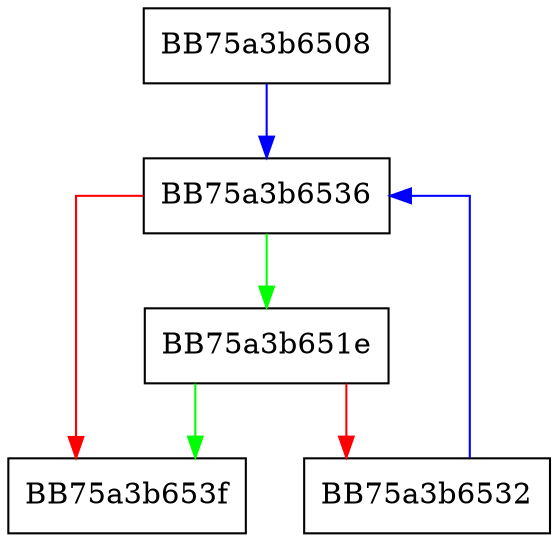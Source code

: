 digraph is_client_unsupported_core_system {
  node [shape="box"];
  graph [splines=ortho];
  BB75a3b6508 -> BB75a3b6536 [color="blue"];
  BB75a3b651e -> BB75a3b653f [color="green"];
  BB75a3b651e -> BB75a3b6532 [color="red"];
  BB75a3b6532 -> BB75a3b6536 [color="blue"];
  BB75a3b6536 -> BB75a3b651e [color="green"];
  BB75a3b6536 -> BB75a3b653f [color="red"];
}